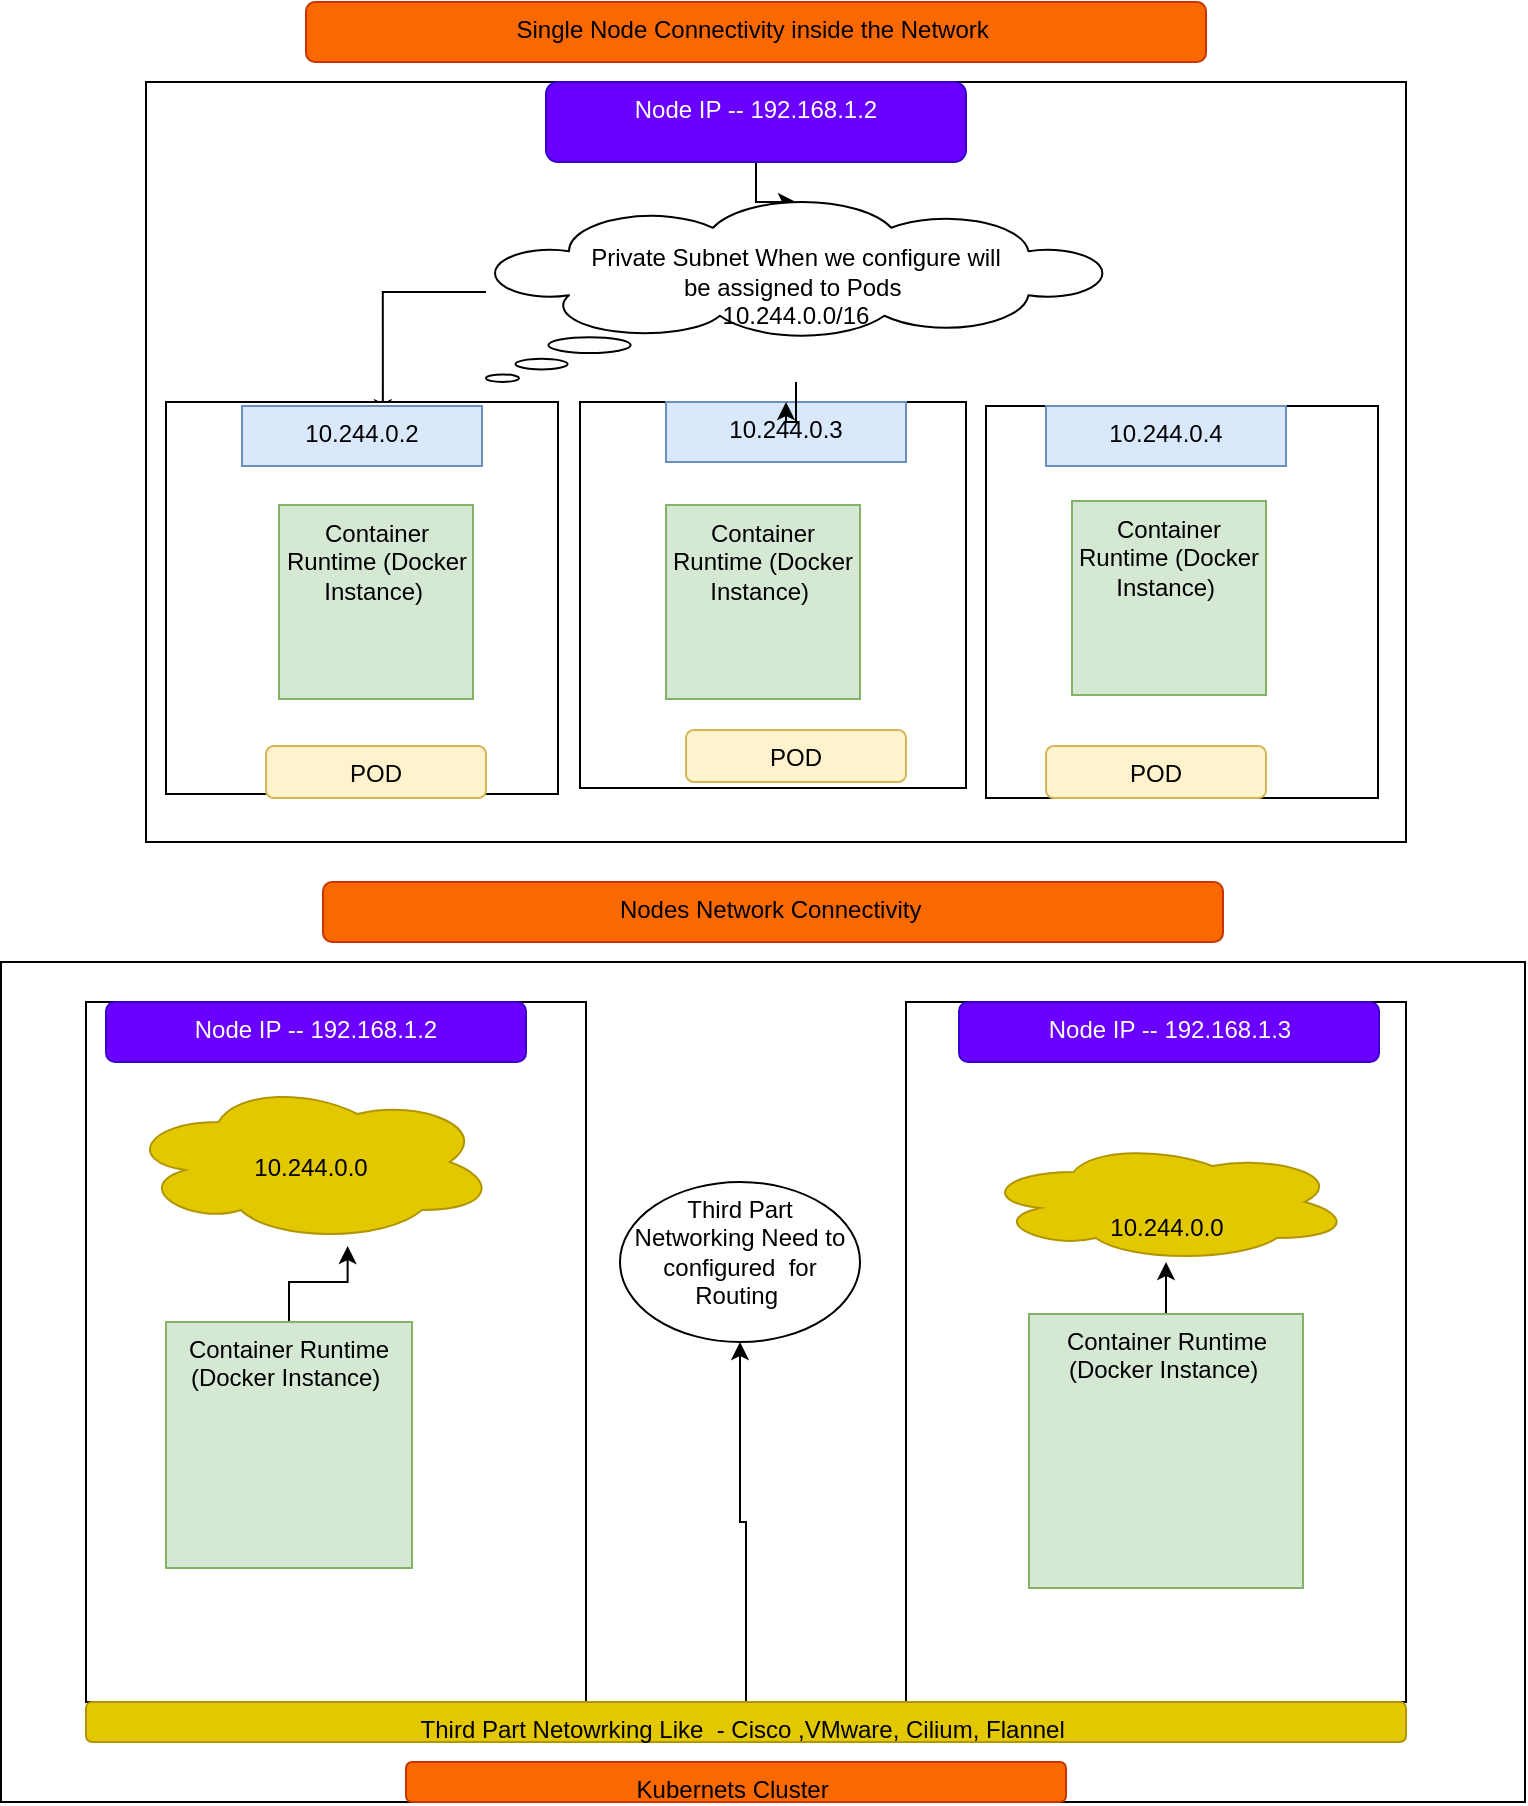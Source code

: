 <mxfile version="14.8.4" type="github">
  <diagram id="dAwGA29zOsbbogj9E4SK" name="Page-1">
    <mxGraphModel dx="1038" dy="1716" grid="1" gridSize="10" guides="1" tooltips="1" connect="1" arrows="1" fold="1" page="1" pageScale="1" pageWidth="827" pageHeight="1169" math="0" shadow="0">
      <root>
        <mxCell id="0" />
        <mxCell id="1" parent="0" />
        <mxCell id="X9A-DsUdeVipmmyV4sCb-8" value="" style="rounded=0;whiteSpace=wrap;html=1;gradientColor=#ffffff;verticalAlign=top;" vertex="1" parent="1">
          <mxGeometry x="110" y="-1120" width="630" height="380" as="geometry" />
        </mxCell>
        <mxCell id="X9A-DsUdeVipmmyV4sCb-9" value="" style="whiteSpace=wrap;html=1;aspect=fixed;gradientColor=#ffffff;verticalAlign=top;" vertex="1" parent="1">
          <mxGeometry x="327" y="-960" width="193" height="193" as="geometry" />
        </mxCell>
        <mxCell id="X9A-DsUdeVipmmyV4sCb-10" value="10.244.0.3" style="rounded=0;whiteSpace=wrap;html=1;verticalAlign=top;fillColor=#dae8fc;strokeColor=#6c8ebf;" vertex="1" parent="1">
          <mxGeometry x="370" y="-960" width="120" height="30" as="geometry" />
        </mxCell>
        <mxCell id="X9A-DsUdeVipmmyV4sCb-12" value="POD" style="rounded=1;whiteSpace=wrap;html=1;verticalAlign=top;fillColor=#fff2cc;strokeColor=#d6b656;" vertex="1" parent="1">
          <mxGeometry x="565" y="-796" width="110" height="26" as="geometry" />
        </mxCell>
        <mxCell id="X9A-DsUdeVipmmyV4sCb-13" value="Container Runtime (Docker Instance)&amp;nbsp;" style="whiteSpace=wrap;html=1;aspect=fixed;verticalAlign=top;fillColor=#d5e8d4;strokeColor=#82b366;" vertex="1" parent="1">
          <mxGeometry x="370" y="-908.5" width="97" height="97" as="geometry" />
        </mxCell>
        <mxCell id="X9A-DsUdeVipmmyV4sCb-38" style="edgeStyle=orthogonalEdgeStyle;rounded=0;orthogonalLoop=1;jettySize=auto;html=1;" edge="1" parent="1" source="X9A-DsUdeVipmmyV4sCb-14" target="X9A-DsUdeVipmmyV4sCb-15">
          <mxGeometry relative="1" as="geometry" />
        </mxCell>
        <mxCell id="X9A-DsUdeVipmmyV4sCb-14" value="Node IP -- 192.168.1.2" style="rounded=1;whiteSpace=wrap;html=1;verticalAlign=top;fillColor=#6a00ff;strokeColor=#3700CC;fontColor=#ffffff;" vertex="1" parent="1">
          <mxGeometry x="310" y="-1120" width="210" height="40" as="geometry" />
        </mxCell>
        <mxCell id="X9A-DsUdeVipmmyV4sCb-34" style="edgeStyle=orthogonalEdgeStyle;rounded=0;orthogonalLoop=1;jettySize=auto;html=1;entryX=0.587;entryY=0.187;entryDx=0;entryDy=0;entryPerimeter=0;" edge="1" parent="1" source="X9A-DsUdeVipmmyV4sCb-15" target="X9A-DsUdeVipmmyV4sCb-21">
          <mxGeometry relative="1" as="geometry" />
        </mxCell>
        <mxCell id="X9A-DsUdeVipmmyV4sCb-35" style="edgeStyle=orthogonalEdgeStyle;rounded=0;orthogonalLoop=1;jettySize=auto;html=1;entryX=0.5;entryY=0;entryDx=0;entryDy=0;" edge="1" parent="1" source="X9A-DsUdeVipmmyV4sCb-15" target="X9A-DsUdeVipmmyV4sCb-10">
          <mxGeometry relative="1" as="geometry" />
        </mxCell>
        <mxCell id="X9A-DsUdeVipmmyV4sCb-15" value="&lt;br&gt;Private Subnet When we configure will&lt;br&gt;be assigned to Pods&amp;nbsp;&lt;br&gt;10.244.0.0/16" style="whiteSpace=wrap;html=1;shape=mxgraph.basic.cloud_callout;gradientColor=#ffffff;verticalAlign=top;" vertex="1" parent="1">
          <mxGeometry x="280" y="-1060" width="310" height="90" as="geometry" />
        </mxCell>
        <mxCell id="X9A-DsUdeVipmmyV4sCb-19" value="" style="whiteSpace=wrap;html=1;aspect=fixed;gradientColor=#ffffff;verticalAlign=top;" vertex="1" parent="1">
          <mxGeometry x="530" y="-958" width="196" height="196" as="geometry" />
        </mxCell>
        <mxCell id="X9A-DsUdeVipmmyV4sCb-20" value="" style="whiteSpace=wrap;html=1;aspect=fixed;gradientColor=#ffffff;verticalAlign=top;" vertex="1" parent="1">
          <mxGeometry x="120" y="-960" width="196" height="196" as="geometry" />
        </mxCell>
        <mxCell id="X9A-DsUdeVipmmyV4sCb-21" value="10.244.0.2" style="rounded=0;whiteSpace=wrap;html=1;verticalAlign=top;fillColor=#dae8fc;strokeColor=#6c8ebf;" vertex="1" parent="1">
          <mxGeometry x="158" y="-958" width="120" height="30" as="geometry" />
        </mxCell>
        <mxCell id="X9A-DsUdeVipmmyV4sCb-22" value="10.244.0.4" style="rounded=0;whiteSpace=wrap;html=1;verticalAlign=top;fillColor=#dae8fc;strokeColor=#6c8ebf;" vertex="1" parent="1">
          <mxGeometry x="560" y="-958" width="120" height="30" as="geometry" />
        </mxCell>
        <mxCell id="X9A-DsUdeVipmmyV4sCb-23" value="POD" style="rounded=1;whiteSpace=wrap;html=1;verticalAlign=top;fillColor=#fff2cc;strokeColor=#d6b656;" vertex="1" parent="1">
          <mxGeometry x="380" y="-796" width="110" height="26" as="geometry" />
        </mxCell>
        <mxCell id="X9A-DsUdeVipmmyV4sCb-24" value="POD" style="rounded=1;whiteSpace=wrap;html=1;verticalAlign=top;fillColor=#fff2cc;strokeColor=#d6b656;" vertex="1" parent="1">
          <mxGeometry x="560" y="-788" width="110" height="26" as="geometry" />
        </mxCell>
        <mxCell id="X9A-DsUdeVipmmyV4sCb-26" value="POD" style="rounded=1;whiteSpace=wrap;html=1;verticalAlign=top;fillColor=#fff2cc;strokeColor=#d6b656;" vertex="1" parent="1">
          <mxGeometry x="170" y="-788" width="110" height="26" as="geometry" />
        </mxCell>
        <mxCell id="X9A-DsUdeVipmmyV4sCb-27" value="Container Runtime (Docker Instance)&amp;nbsp;" style="whiteSpace=wrap;html=1;aspect=fixed;verticalAlign=top;fillColor=#d5e8d4;strokeColor=#82b366;" vertex="1" parent="1">
          <mxGeometry x="573" y="-910.5" width="97" height="97" as="geometry" />
        </mxCell>
        <mxCell id="X9A-DsUdeVipmmyV4sCb-28" value="Container Runtime (Docker Instance)&amp;nbsp;" style="whiteSpace=wrap;html=1;aspect=fixed;verticalAlign=top;fillColor=#d5e8d4;strokeColor=#82b366;" vertex="1" parent="1">
          <mxGeometry x="176.5" y="-908.5" width="97" height="97" as="geometry" />
        </mxCell>
        <mxCell id="X9A-DsUdeVipmmyV4sCb-40" value="" style="rounded=0;whiteSpace=wrap;html=1;gradientColor=#ffffff;verticalAlign=top;" vertex="1" parent="1">
          <mxGeometry x="37.5" y="-680" width="762" height="420" as="geometry" />
        </mxCell>
        <mxCell id="X9A-DsUdeVipmmyV4sCb-41" value="" style="rounded=0;whiteSpace=wrap;html=1;gradientColor=#ffffff;verticalAlign=top;" vertex="1" parent="1">
          <mxGeometry x="80" y="-660" width="250" height="350" as="geometry" />
        </mxCell>
        <mxCell id="X9A-DsUdeVipmmyV4sCb-42" value="" style="rounded=0;whiteSpace=wrap;html=1;gradientColor=#ffffff;verticalAlign=top;" vertex="1" parent="1">
          <mxGeometry x="490" y="-660" width="250" height="350" as="geometry" />
        </mxCell>
        <mxCell id="X9A-DsUdeVipmmyV4sCb-43" value="&lt;br&gt;&lt;br&gt;10.244.0.0" style="ellipse;shape=cloud;whiteSpace=wrap;html=1;verticalAlign=top;fillColor=#e3c800;strokeColor=#B09500;fontColor=#000000;" vertex="1" parent="1">
          <mxGeometry x="100" y="-620" width="185" height="80" as="geometry" />
        </mxCell>
        <mxCell id="X9A-DsUdeVipmmyV4sCb-44" value="Node IP -- 192.168.1.3" style="rounded=1;whiteSpace=wrap;html=1;verticalAlign=top;fillColor=#6a00ff;strokeColor=#3700CC;fontColor=#ffffff;" vertex="1" parent="1">
          <mxGeometry x="516.5" y="-660" width="210" height="30" as="geometry" />
        </mxCell>
        <mxCell id="X9A-DsUdeVipmmyV4sCb-45" value="Node IP -- 192.168.1.2" style="rounded=1;whiteSpace=wrap;html=1;verticalAlign=top;fillColor=#6a00ff;strokeColor=#3700CC;fontColor=#ffffff;" vertex="1" parent="1">
          <mxGeometry x="90" y="-660" width="210" height="30" as="geometry" />
        </mxCell>
        <mxCell id="X9A-DsUdeVipmmyV4sCb-57" style="edgeStyle=orthogonalEdgeStyle;rounded=0;orthogonalLoop=1;jettySize=auto;html=1;entryX=0.599;entryY=1.025;entryDx=0;entryDy=0;entryPerimeter=0;" edge="1" parent="1" source="X9A-DsUdeVipmmyV4sCb-46" target="X9A-DsUdeVipmmyV4sCb-43">
          <mxGeometry relative="1" as="geometry" />
        </mxCell>
        <mxCell id="X9A-DsUdeVipmmyV4sCb-46" value="Container Runtime (Docker Instance)&amp;nbsp;" style="whiteSpace=wrap;html=1;aspect=fixed;verticalAlign=top;fillColor=#d5e8d4;strokeColor=#82b366;" vertex="1" parent="1">
          <mxGeometry x="120" y="-500" width="123" height="123" as="geometry" />
        </mxCell>
        <mxCell id="X9A-DsUdeVipmmyV4sCb-53" value="" style="edgeStyle=orthogonalEdgeStyle;rounded=0;orthogonalLoop=1;jettySize=auto;html=1;" edge="1" parent="1" source="X9A-DsUdeVipmmyV4sCb-47" target="X9A-DsUdeVipmmyV4sCb-52">
          <mxGeometry relative="1" as="geometry" />
        </mxCell>
        <mxCell id="X9A-DsUdeVipmmyV4sCb-47" value="Container Runtime (Docker Instance)&amp;nbsp;" style="whiteSpace=wrap;html=1;aspect=fixed;verticalAlign=top;fillColor=#d5e8d4;strokeColor=#82b366;" vertex="1" parent="1">
          <mxGeometry x="551.5" y="-504" width="137" height="137" as="geometry" />
        </mxCell>
        <mxCell id="X9A-DsUdeVipmmyV4sCb-51" style="edgeStyle=orthogonalEdgeStyle;rounded=0;orthogonalLoop=1;jettySize=auto;html=1;" edge="1" parent="1" source="X9A-DsUdeVipmmyV4sCb-49" target="X9A-DsUdeVipmmyV4sCb-50">
          <mxGeometry relative="1" as="geometry" />
        </mxCell>
        <mxCell id="X9A-DsUdeVipmmyV4sCb-49" value="Third Part Netowrking Like&amp;nbsp; - Cisco ,VMware, Cilium, Flannel&amp;nbsp;" style="rounded=1;whiteSpace=wrap;html=1;verticalAlign=top;fillColor=#e3c800;strokeColor=#B09500;fontColor=#000000;" vertex="1" parent="1">
          <mxGeometry x="80" y="-310" width="660" height="20" as="geometry" />
        </mxCell>
        <mxCell id="X9A-DsUdeVipmmyV4sCb-50" value="Third Part&lt;br&gt;Networking Need to configured&amp;nbsp; for Routing&amp;nbsp;" style="ellipse;whiteSpace=wrap;html=1;gradientColor=#ffffff;verticalAlign=top;" vertex="1" parent="1">
          <mxGeometry x="347" y="-570" width="120" height="80" as="geometry" />
        </mxCell>
        <mxCell id="X9A-DsUdeVipmmyV4sCb-52" value="&lt;br&gt;&lt;br&gt;10.244.0.0" style="ellipse;shape=cloud;whiteSpace=wrap;html=1;verticalAlign=top;fillColor=#e3c800;strokeColor=#B09500;fontColor=#000000;" vertex="1" parent="1">
          <mxGeometry x="527.5" y="-590" width="185" height="60" as="geometry" />
        </mxCell>
        <mxCell id="X9A-DsUdeVipmmyV4sCb-58" value="Kubernets Cluster&amp;nbsp;" style="rounded=1;whiteSpace=wrap;html=1;verticalAlign=top;fillColor=#fa6800;strokeColor=#C73500;fontColor=#000000;" vertex="1" parent="1">
          <mxGeometry x="240" y="-280" width="330" height="20" as="geometry" />
        </mxCell>
        <mxCell id="X9A-DsUdeVipmmyV4sCb-59" value="Nodes Network Connectivity&amp;nbsp;" style="rounded=1;whiteSpace=wrap;html=1;verticalAlign=top;fillColor=#fa6800;strokeColor=#C73500;fontColor=#000000;" vertex="1" parent="1">
          <mxGeometry x="198.5" y="-720" width="450" height="30" as="geometry" />
        </mxCell>
        <mxCell id="X9A-DsUdeVipmmyV4sCb-60" value="Single Node Connectivity inside the Network&amp;nbsp;" style="rounded=1;whiteSpace=wrap;html=1;verticalAlign=top;fillColor=#fa6800;strokeColor=#C73500;fontColor=#000000;" vertex="1" parent="1">
          <mxGeometry x="190" y="-1160" width="450" height="30" as="geometry" />
        </mxCell>
      </root>
    </mxGraphModel>
  </diagram>
</mxfile>
